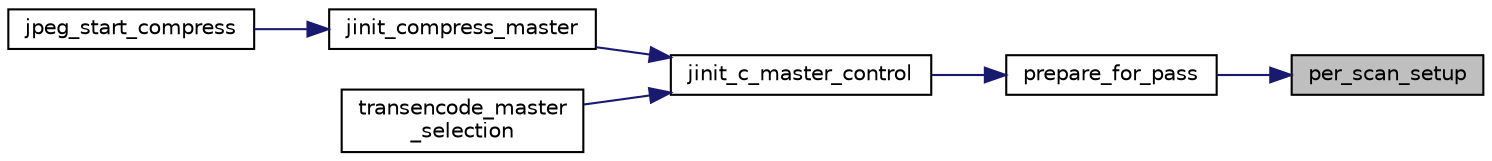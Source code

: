 digraph "per_scan_setup"
{
 // LATEX_PDF_SIZE
  bgcolor="transparent";
  edge [fontname="Helvetica",fontsize="10",labelfontname="Helvetica",labelfontsize="10"];
  node [fontname="Helvetica",fontsize="10",shape=record];
  rankdir="RL";
  Node54 [label="per_scan_setup",height=0.2,width=0.4,color="black", fillcolor="grey75", style="filled", fontcolor="black",tooltip=" "];
  Node54 -> Node55 [dir="back",color="midnightblue",fontsize="10",style="solid"];
  Node55 [label="prepare_for_pass",height=0.2,width=0.4,color="black",URL="$jcmaster_8c.html#a811c02b8de42399196fc3e0eb08c40a5",tooltip=" "];
  Node55 -> Node56 [dir="back",color="midnightblue",fontsize="10",style="solid"];
  Node56 [label="jinit_c_master_control",height=0.2,width=0.4,color="black",URL="$jcmaster_8c.html#a7865042efd21561fa5b499d9c6391f23",tooltip=" "];
  Node56 -> Node57 [dir="back",color="midnightblue",fontsize="10",style="solid"];
  Node57 [label="jinit_compress_master",height=0.2,width=0.4,color="black",URL="$jcinit_8c.html#a9b434908559c6849283fcac944250b3b",tooltip=" "];
  Node57 -> Node58 [dir="back",color="midnightblue",fontsize="10",style="solid"];
  Node58 [label="jpeg_start_compress",height=0.2,width=0.4,color="black",URL="$jcapistd_8c.html#aacff7627af44bc9457601ba15577162d",tooltip=" "];
  Node56 -> Node59 [dir="back",color="midnightblue",fontsize="10",style="solid"];
  Node59 [label="transencode_master\l_selection",height=0.2,width=0.4,color="black",URL="$jctrans_8c.html#ae87fac6bd08f4b513d2f7f5629586733",tooltip=" "];
}
